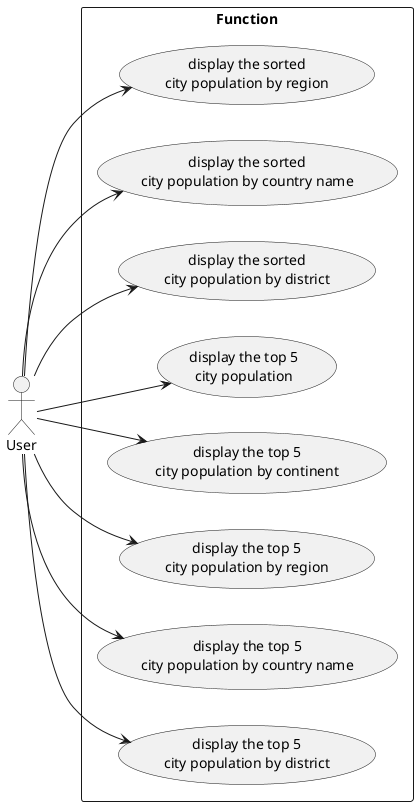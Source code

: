 @startuml
left to right direction
actor User as "User"

rectangle "Function" {
    usecase UC1a as "display the sorted
    city population by region"

    usecase UC2a as "display the sorted
    city population by country name"

    usecase UC3a as "display the sorted
    city population by district"

    usecase UC4a as "display the top 5
    city population"

    usecase UC5a as "display the top 5
    city population by continent"

    usecase UC6a as "display the top 5
    city population by region"

    usecase UC7a as "display the top 5
    city population by country name"

    usecase UC8a as "display the top 5
    city population by district"

    User --> UC1a
    User --> UC2a
    User --> UC3a
    User --> UC4a
    User --> UC5a
    User --> UC6a
    User --> UC7a
    User --> UC8a
}
@enduml